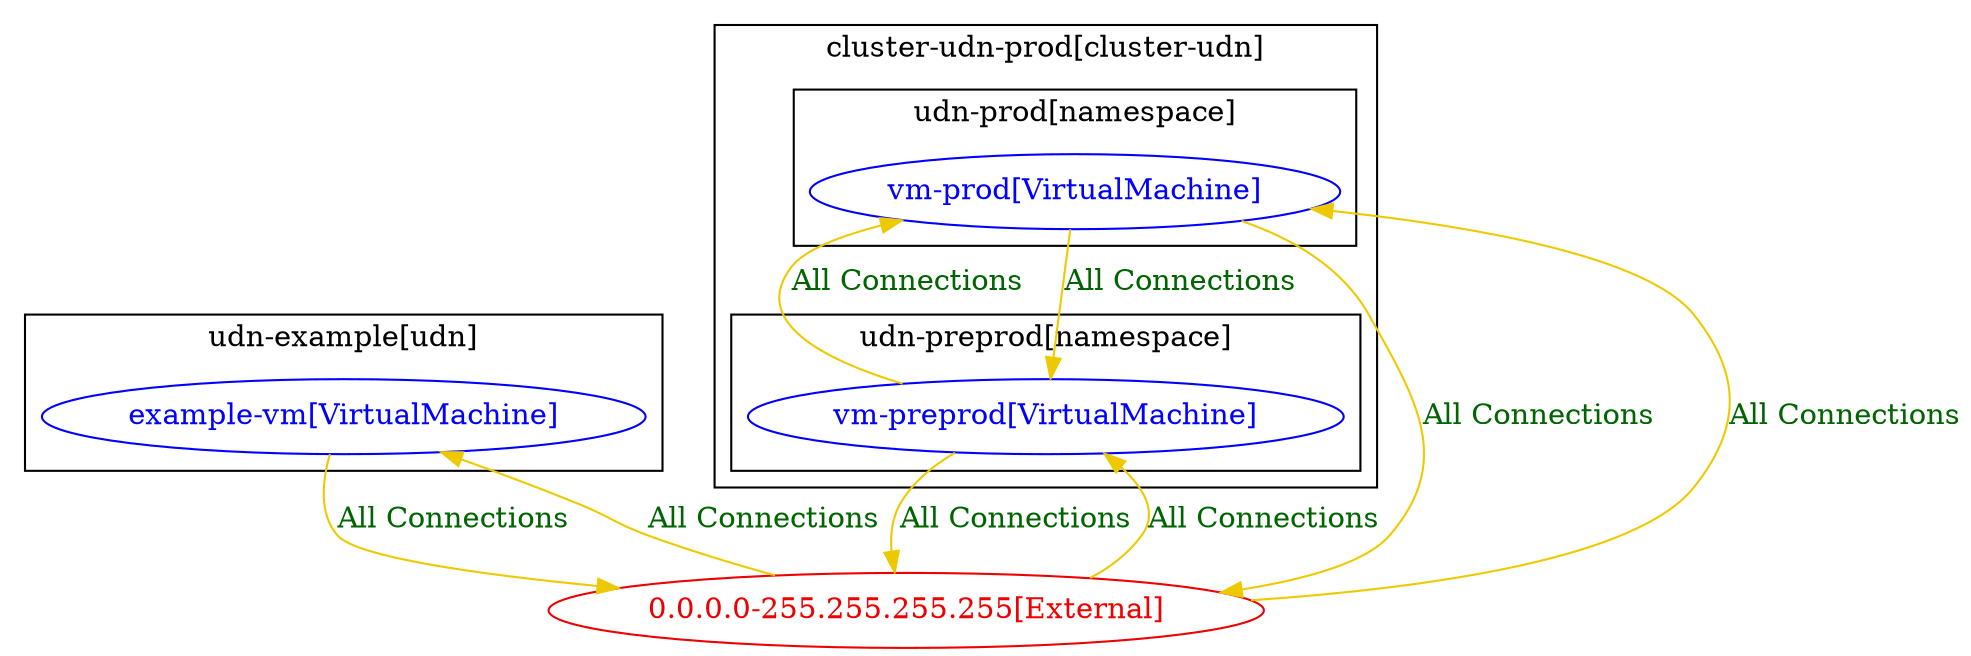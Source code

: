 digraph {
	subgraph "cluster_udn_example[udn]" {
		color="black"
		fontcolor="black"
		"udn-example/example-vm[VirtualMachine]" [label="example-vm[VirtualMachine]" color="blue" fontcolor="blue"]
		label="udn-example[udn]"
	}
	subgraph "cluster_cluster-udn-prod" {
	label="cluster-udn-prod[cluster-udn]"
	subgraph "cluster_udn_preprod[namespace]" {
		color="black"
		fontcolor="black"
		"udn-preprod/vm-preprod[VirtualMachine]" [label="vm-preprod[VirtualMachine]" color="blue" fontcolor="blue"]
		label="udn-preprod[namespace]"
	}
	subgraph "cluster_udn_prod[namespace]" {
		color="black"
		fontcolor="black"
		"udn-prod/vm-prod[VirtualMachine]" [label="vm-prod[VirtualMachine]" color="blue" fontcolor="blue"]
		label="udn-prod[namespace]"
	}
	}
	"0.0.0.0-255.255.255.255[External]" [label="0.0.0.0-255.255.255.255[External]" color="red2" fontcolor="red2"]
	"0.0.0.0-255.255.255.255[External]" -> "udn-example/example-vm[VirtualMachine]" [label="All Connections" color="gold2" fontcolor="darkgreen" weight=0.5]
	"0.0.0.0-255.255.255.255[External]" -> "udn-preprod/vm-preprod[VirtualMachine]" [label="All Connections" color="gold2" fontcolor="darkgreen" weight=0.5]
	"0.0.0.0-255.255.255.255[External]" -> "udn-prod/vm-prod[VirtualMachine]" [label="All Connections" color="gold2" fontcolor="darkgreen" weight=0.5]
	"udn-example/example-vm[VirtualMachine]" -> "0.0.0.0-255.255.255.255[External]" [label="All Connections" color="gold2" fontcolor="darkgreen" weight=1]
	"udn-preprod/vm-preprod[VirtualMachine]" -> "0.0.0.0-255.255.255.255[External]" [label="All Connections" color="gold2" fontcolor="darkgreen" weight=1]
	"udn-preprod/vm-preprod[VirtualMachine]" -> "udn-prod/vm-prod[VirtualMachine]" [label="All Connections" color="gold2" fontcolor="darkgreen" weight=0.5]
	"udn-prod/vm-prod[VirtualMachine]" -> "0.0.0.0-255.255.255.255[External]" [label="All Connections" color="gold2" fontcolor="darkgreen" weight=1]
	"udn-prod/vm-prod[VirtualMachine]" -> "udn-preprod/vm-preprod[VirtualMachine]" [label="All Connections" color="gold2" fontcolor="darkgreen" weight=1]
}